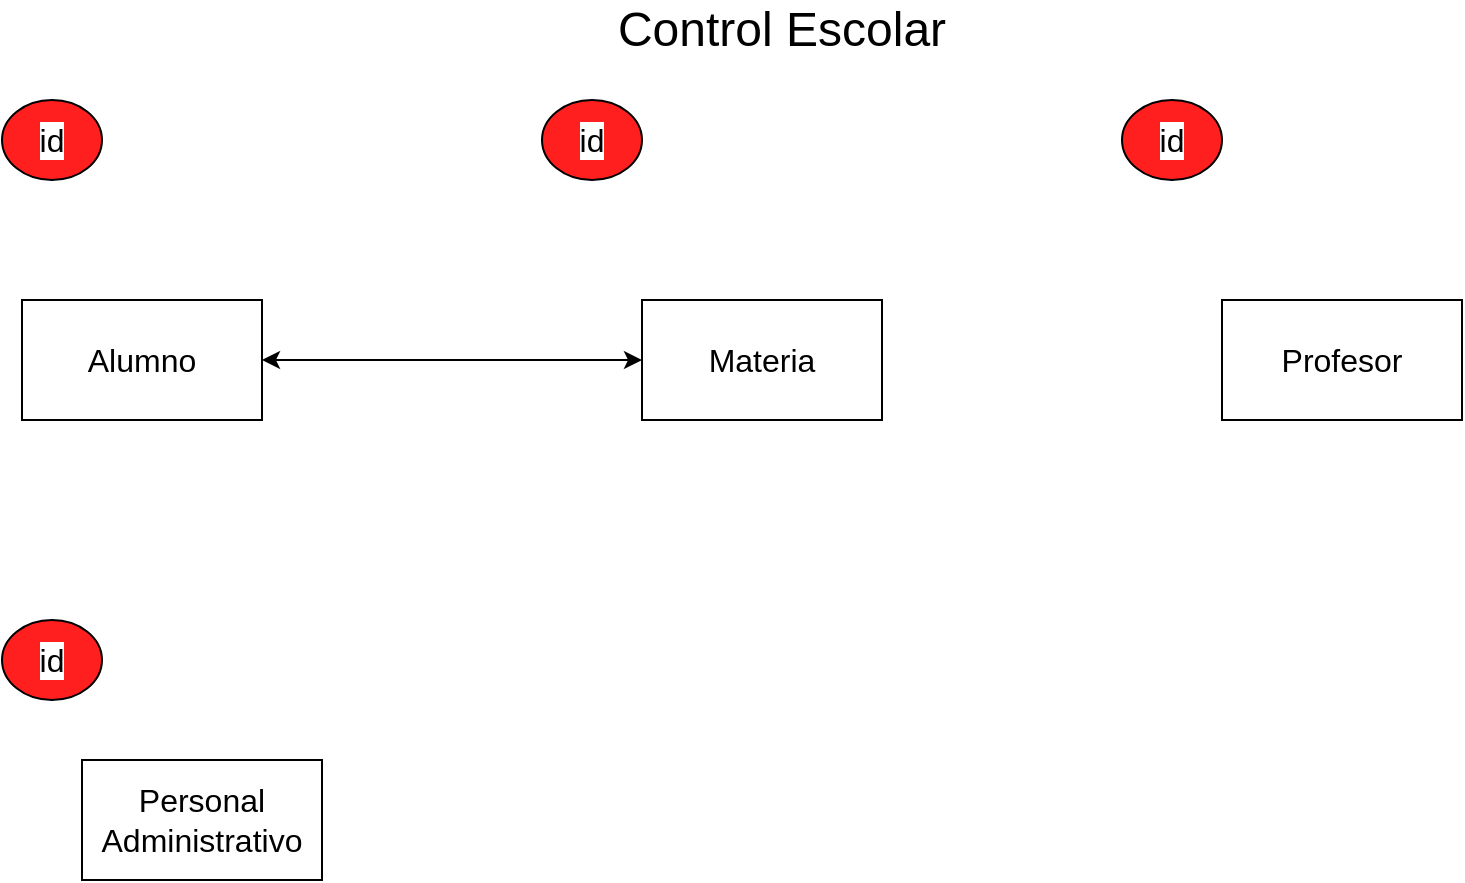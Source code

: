 <mxfile version="16.5.3" type="github">
  <diagram id="R2lEEEUBdFMjLlhIrx00" name="Page-1">
    <mxGraphModel dx="782" dy="444" grid="1" gridSize="10" guides="1" tooltips="1" connect="1" arrows="1" fold="1" page="1" pageScale="1" pageWidth="850" pageHeight="1100" math="0" shadow="0" extFonts="Permanent Marker^https://fonts.googleapis.com/css?family=Permanent+Marker">
      <root>
        <mxCell id="0" />
        <mxCell id="1" parent="0" />
        <mxCell id="a_Qwg4SH3QDEqXMWtHfw-1" value="&lt;font style=&quot;font-size: 16px&quot;&gt;Alumno&lt;/font&gt;" style="rounded=0;whiteSpace=wrap;html=1;" vertex="1" parent="1">
          <mxGeometry x="20" y="170" width="120" height="60" as="geometry" />
        </mxCell>
        <mxCell id="a_Qwg4SH3QDEqXMWtHfw-3" value="Control Escolar" style="text;html=1;strokeColor=none;fillColor=none;align=center;verticalAlign=middle;whiteSpace=wrap;rounded=0;fontSize=24;" vertex="1" parent="1">
          <mxGeometry x="305" y="20" width="190" height="30" as="geometry" />
        </mxCell>
        <mxCell id="a_Qwg4SH3QDEqXMWtHfw-4" value="&lt;font style=&quot;font-size: 16px&quot;&gt;Materia&lt;br&gt;&lt;/font&gt;" style="rounded=0;whiteSpace=wrap;html=1;" vertex="1" parent="1">
          <mxGeometry x="330" y="170" width="120" height="60" as="geometry" />
        </mxCell>
        <mxCell id="a_Qwg4SH3QDEqXMWtHfw-5" value="&lt;font style=&quot;font-size: 16px&quot;&gt;Profesor&lt;/font&gt;" style="rounded=0;whiteSpace=wrap;html=1;" vertex="1" parent="1">
          <mxGeometry x="620" y="170" width="120" height="60" as="geometry" />
        </mxCell>
        <mxCell id="a_Qwg4SH3QDEqXMWtHfw-6" value="&lt;font style=&quot;font-size: 16px&quot;&gt;Personal&lt;br&gt;Administrativo&lt;/font&gt;" style="rounded=0;whiteSpace=wrap;html=1;" vertex="1" parent="1">
          <mxGeometry x="50" y="400" width="120" height="60" as="geometry" />
        </mxCell>
        <mxCell id="a_Qwg4SH3QDEqXMWtHfw-7" value="id" style="ellipse;whiteSpace=wrap;html=1;fontSize=16;labelBackgroundColor=default;fillColor=#FF1F1F;" vertex="1" parent="1">
          <mxGeometry x="10" y="70" width="50" height="40" as="geometry" />
        </mxCell>
        <mxCell id="a_Qwg4SH3QDEqXMWtHfw-8" value="id" style="ellipse;whiteSpace=wrap;html=1;fontSize=16;labelBackgroundColor=default;fillColor=#FF1F1F;" vertex="1" parent="1">
          <mxGeometry x="280" y="70" width="50" height="40" as="geometry" />
        </mxCell>
        <mxCell id="a_Qwg4SH3QDEqXMWtHfw-9" value="id" style="ellipse;whiteSpace=wrap;html=1;fontSize=16;labelBackgroundColor=default;fillColor=#FF1F1F;" vertex="1" parent="1">
          <mxGeometry x="570" y="70" width="50" height="40" as="geometry" />
        </mxCell>
        <mxCell id="a_Qwg4SH3QDEqXMWtHfw-10" value="id" style="ellipse;whiteSpace=wrap;html=1;fontSize=16;labelBackgroundColor=default;fillColor=#FF1F1F;" vertex="1" parent="1">
          <mxGeometry x="10" y="330" width="50" height="40" as="geometry" />
        </mxCell>
        <mxCell id="a_Qwg4SH3QDEqXMWtHfw-12" value="" style="endArrow=classic;startArrow=classic;html=1;rounded=0;fontSize=16;entryX=1;entryY=0.5;entryDx=0;entryDy=0;exitX=0;exitY=0.5;exitDx=0;exitDy=0;" edge="1" parent="1" source="a_Qwg4SH3QDEqXMWtHfw-4" target="a_Qwg4SH3QDEqXMWtHfw-1">
          <mxGeometry width="50" height="50" relative="1" as="geometry">
            <mxPoint x="270" y="180" as="sourcePoint" />
            <mxPoint x="210" y="180" as="targetPoint" />
            <Array as="points">
              <mxPoint x="250" y="200" />
            </Array>
          </mxGeometry>
        </mxCell>
      </root>
    </mxGraphModel>
  </diagram>
</mxfile>
